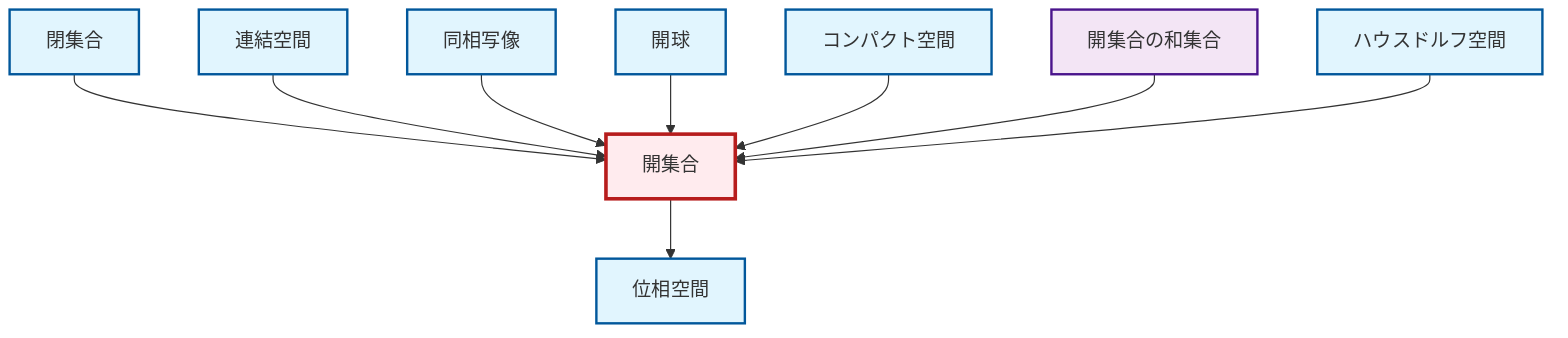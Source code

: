 graph TD
    classDef definition fill:#e1f5fe,stroke:#01579b,stroke-width:2px
    classDef theorem fill:#f3e5f5,stroke:#4a148c,stroke-width:2px
    classDef axiom fill:#fff3e0,stroke:#e65100,stroke-width:2px
    classDef example fill:#e8f5e9,stroke:#1b5e20,stroke-width:2px
    classDef current fill:#ffebee,stroke:#b71c1c,stroke-width:3px
    def-open-set["開集合"]:::definition
    thm-union-open-sets["開集合の和集合"]:::theorem
    def-hausdorff["ハウスドルフ空間"]:::definition
    def-compact["コンパクト空間"]:::definition
    def-closed-set["閉集合"]:::definition
    def-homeomorphism["同相写像"]:::definition
    def-connected["連結空間"]:::definition
    def-topological-space["位相空間"]:::definition
    def-open-ball["開球"]:::definition
    def-closed-set --> def-open-set
    def-connected --> def-open-set
    def-homeomorphism --> def-open-set
    def-open-set --> def-topological-space
    def-open-ball --> def-open-set
    def-compact --> def-open-set
    thm-union-open-sets --> def-open-set
    def-hausdorff --> def-open-set
    class def-open-set current